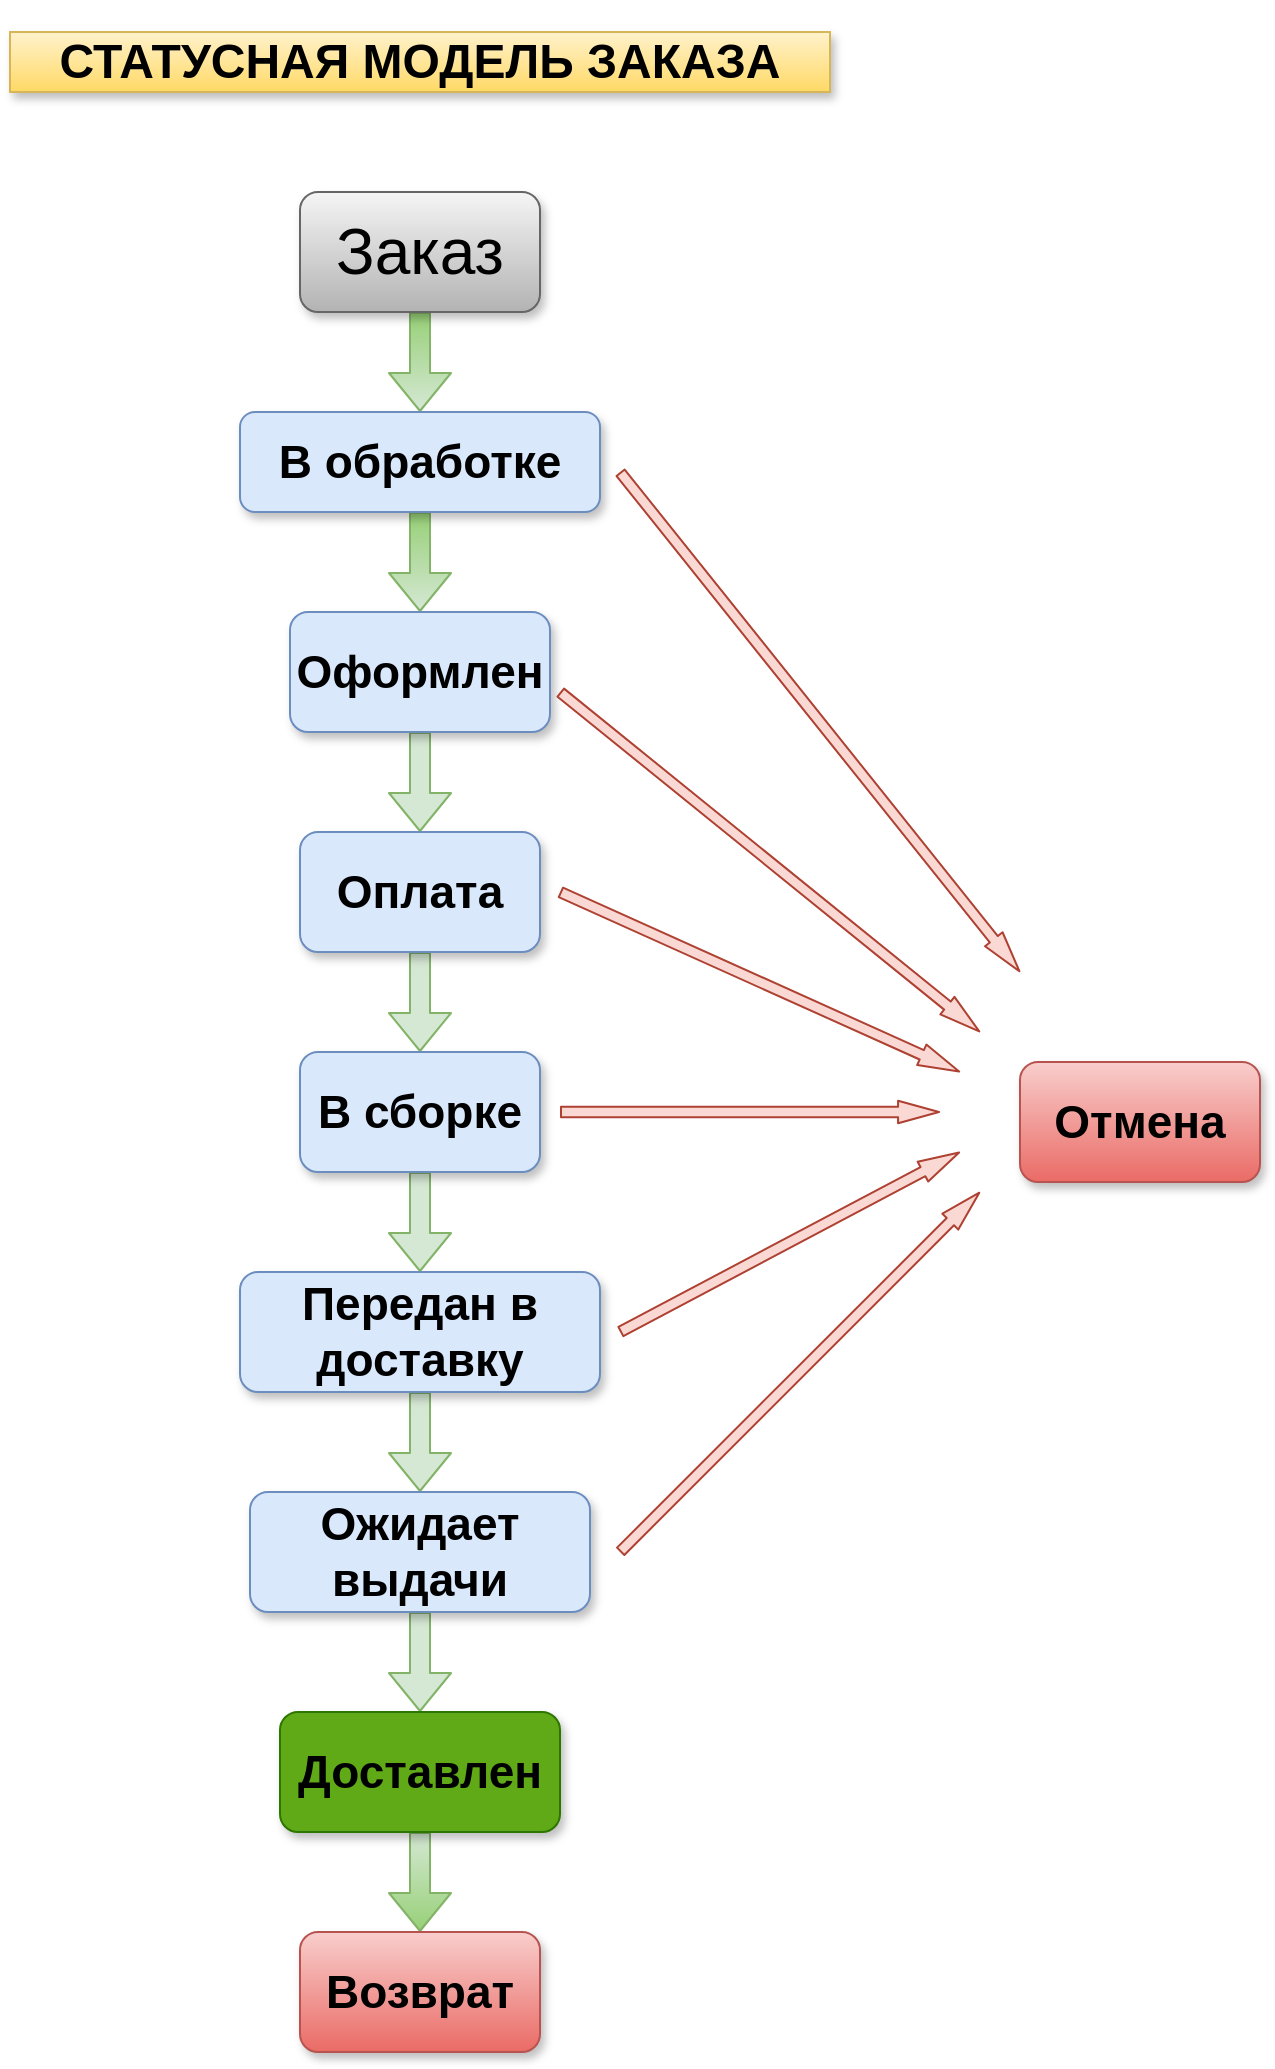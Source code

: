 <mxfile version="24.0.1" type="device">
  <diagram name="Страница — 1" id="H1kZtW8s0V4Lf_mmikYA">
    <mxGraphModel dx="2218" dy="2384" grid="1" gridSize="10" guides="1" tooltips="1" connect="1" arrows="1" fold="1" page="1" pageScale="1" pageWidth="827" pageHeight="1169" math="0" shadow="0">
      <root>
        <mxCell id="0" />
        <mxCell id="1" parent="0" />
        <mxCell id="LvrsAmiecv5zWet7mf8W-21" value="" style="edgeStyle=orthogonalEdgeStyle;rounded=1;orthogonalLoop=1;jettySize=auto;html=1;shape=flexArrow;fillColor=#d5e8d4;gradientColor=#97d077;strokeColor=#82b366;gradientDirection=north;" edge="1" parent="1" source="LvrsAmiecv5zWet7mf8W-1" target="LvrsAmiecv5zWet7mf8W-3">
          <mxGeometry relative="1" as="geometry" />
        </mxCell>
        <mxCell id="LvrsAmiecv5zWet7mf8W-1" value="&lt;font style=&quot;vertical-align: inherit;&quot;&gt;&lt;font style=&quot;vertical-align: inherit; font-size: 32px;&quot;&gt;Заказ&lt;/font&gt;&lt;/font&gt;" style="rounded=1;whiteSpace=wrap;html=1;fillColor=#f5f5f5;strokeColor=#666666;shadow=1;gradientColor=#b3b3b3;" vertex="1" parent="1">
          <mxGeometry x="330" y="90" width="120" height="60" as="geometry" />
        </mxCell>
        <mxCell id="LvrsAmiecv5zWet7mf8W-20" value="" style="edgeStyle=orthogonalEdgeStyle;rounded=1;orthogonalLoop=1;jettySize=auto;html=1;shape=flexArrow;fillColor=#d5e8d4;gradientColor=#97d077;strokeColor=#82b366;gradientDirection=north;" edge="1" parent="1" source="LvrsAmiecv5zWet7mf8W-3" target="LvrsAmiecv5zWet7mf8W-9">
          <mxGeometry relative="1" as="geometry" />
        </mxCell>
        <mxCell id="LvrsAmiecv5zWet7mf8W-3" value="&lt;h1 style=&quot;font-size: 23px;&quot;&gt;&lt;font style=&quot;vertical-align: inherit; font-size: 23px;&quot;&gt;&lt;font style=&quot;vertical-align: inherit; font-size: 23px;&quot;&gt;В обработке&lt;/font&gt;&lt;/font&gt;&lt;/h1&gt;" style="rounded=1;whiteSpace=wrap;html=1;fillColor=#dae8fc;strokeColor=#6c8ebf;fontStyle=0;fontSize=23;shadow=1;verticalAlign=middle;arcSize=15;" vertex="1" parent="1">
          <mxGeometry x="300" y="200" width="180" height="50" as="geometry" />
        </mxCell>
        <mxCell id="LvrsAmiecv5zWet7mf8W-24" value="" style="edgeStyle=orthogonalEdgeStyle;rounded=1;orthogonalLoop=1;jettySize=auto;html=1;shape=flexArrow;fillColor=#d5e8d4;strokeColor=#82b366;" edge="1" parent="1" source="LvrsAmiecv5zWet7mf8W-9" target="LvrsAmiecv5zWet7mf8W-23">
          <mxGeometry relative="1" as="geometry" />
        </mxCell>
        <mxCell id="LvrsAmiecv5zWet7mf8W-9" value="&lt;h1 style=&quot;font-size: 23px;&quot;&gt;Оформлен&lt;/h1&gt;" style="rounded=1;whiteSpace=wrap;html=1;fillColor=#dae8fc;strokeColor=#6c8ebf;shadow=1;fontSize=23;" vertex="1" parent="1">
          <mxGeometry x="325" y="300" width="130" height="60" as="geometry" />
        </mxCell>
        <mxCell id="LvrsAmiecv5zWet7mf8W-16" value="&lt;h1&gt;СТАТУСНАЯ МОДЕЛЬ ЗАКАЗА&lt;/h1&gt;" style="text;html=1;align=center;verticalAlign=middle;whiteSpace=wrap;rounded=0;fillColor=#fff2cc;strokeColor=#d6b656;gradientColor=#ffd966;shadow=1;" vertex="1" parent="1">
          <mxGeometry x="185" y="10" width="410" height="30" as="geometry" />
        </mxCell>
        <mxCell id="LvrsAmiecv5zWet7mf8W-26" value="" style="edgeStyle=orthogonalEdgeStyle;rounded=1;orthogonalLoop=1;jettySize=auto;html=1;shape=flexArrow;fillColor=#d5e8d4;strokeColor=#82b366;" edge="1" parent="1" source="LvrsAmiecv5zWet7mf8W-23" target="LvrsAmiecv5zWet7mf8W-25">
          <mxGeometry relative="1" as="geometry" />
        </mxCell>
        <mxCell id="LvrsAmiecv5zWet7mf8W-23" value="&lt;h1 style=&quot;font-size: 23px;&quot;&gt;Оплата&lt;/h1&gt;" style="rounded=1;whiteSpace=wrap;html=1;fillColor=#dae8fc;strokeColor=#6c8ebf;shadow=1;" vertex="1" parent="1">
          <mxGeometry x="330" y="410" width="120" height="60" as="geometry" />
        </mxCell>
        <mxCell id="LvrsAmiecv5zWet7mf8W-30" value="" style="edgeStyle=orthogonalEdgeStyle;rounded=1;orthogonalLoop=1;jettySize=auto;html=1;shape=flexArrow;fillColor=#d5e8d4;strokeColor=#82b366;" edge="1" parent="1" source="LvrsAmiecv5zWet7mf8W-25" target="LvrsAmiecv5zWet7mf8W-29">
          <mxGeometry relative="1" as="geometry" />
        </mxCell>
        <mxCell id="LvrsAmiecv5zWet7mf8W-25" value="&lt;h1 style=&quot;font-size: 23px;&quot;&gt;В сборке&lt;/h1&gt;" style="rounded=1;whiteSpace=wrap;html=1;fillColor=#dae8fc;strokeColor=#6c8ebf;shadow=1;" vertex="1" parent="1">
          <mxGeometry x="330" y="520" width="120" height="60" as="geometry" />
        </mxCell>
        <mxCell id="LvrsAmiecv5zWet7mf8W-32" value="" style="edgeStyle=orthogonalEdgeStyle;rounded=1;orthogonalLoop=1;jettySize=auto;html=1;shape=flexArrow;fillColor=#d5e8d4;strokeColor=#82b366;" edge="1" parent="1" source="LvrsAmiecv5zWet7mf8W-29" target="LvrsAmiecv5zWet7mf8W-31">
          <mxGeometry relative="1" as="geometry" />
        </mxCell>
        <mxCell id="LvrsAmiecv5zWet7mf8W-29" value="&lt;h1 style=&quot;font-size: 23px;&quot;&gt;Передан в доставку&lt;/h1&gt;" style="whiteSpace=wrap;html=1;fillColor=#dae8fc;strokeColor=#6c8ebf;rounded=1;shadow=1;" vertex="1" parent="1">
          <mxGeometry x="300" y="630" width="180" height="60" as="geometry" />
        </mxCell>
        <mxCell id="LvrsAmiecv5zWet7mf8W-34" value="" style="edgeStyle=orthogonalEdgeStyle;rounded=1;orthogonalLoop=1;jettySize=auto;html=1;shape=flexArrow;fillColor=#d5e8d4;strokeColor=#82b366;" edge="1" parent="1" source="LvrsAmiecv5zWet7mf8W-31" target="LvrsAmiecv5zWet7mf8W-33">
          <mxGeometry relative="1" as="geometry" />
        </mxCell>
        <mxCell id="LvrsAmiecv5zWet7mf8W-31" value="&lt;h1 style=&quot;font-size: 23px;&quot;&gt;Ожидает выдачи&lt;/h1&gt;" style="whiteSpace=wrap;html=1;fillColor=#dae8fc;strokeColor=#6c8ebf;rounded=1;shadow=1;" vertex="1" parent="1">
          <mxGeometry x="305" y="740" width="170" height="60" as="geometry" />
        </mxCell>
        <mxCell id="LvrsAmiecv5zWet7mf8W-36" value="" style="edgeStyle=orthogonalEdgeStyle;rounded=1;orthogonalLoop=1;jettySize=auto;html=1;shape=flexArrow;fillColor=#d5e8d4;gradientColor=#97d077;strokeColor=#82b366;" edge="1" parent="1" source="LvrsAmiecv5zWet7mf8W-33" target="LvrsAmiecv5zWet7mf8W-35">
          <mxGeometry relative="1" as="geometry" />
        </mxCell>
        <mxCell id="LvrsAmiecv5zWet7mf8W-33" value="&lt;h1 style=&quot;font-size: 23px;&quot;&gt;Доставлен&lt;/h1&gt;" style="whiteSpace=wrap;html=1;fillColor=#60a917;strokeColor=#2D7600;rounded=1;shadow=1;fontColor=#000000;" vertex="1" parent="1">
          <mxGeometry x="320" y="850" width="140" height="60" as="geometry" />
        </mxCell>
        <mxCell id="LvrsAmiecv5zWet7mf8W-35" value="&lt;h1 style=&quot;font-size: 23px;&quot;&gt;Возврат&lt;/h1&gt;" style="whiteSpace=wrap;html=1;fillColor=#f8cecc;strokeColor=#b85450;rounded=1;shadow=1;gradientColor=#ea6b66;" vertex="1" parent="1">
          <mxGeometry x="330" y="960" width="120" height="60" as="geometry" />
        </mxCell>
        <mxCell id="LvrsAmiecv5zWet7mf8W-37" value="&lt;h1 style=&quot;font-size: 23px;&quot;&gt;Отмена&lt;/h1&gt;" style="rounded=1;whiteSpace=wrap;html=1;fillColor=#f8cecc;strokeColor=#b85450;shadow=1;gradientColor=#ea6b66;" vertex="1" parent="1">
          <mxGeometry x="690" y="525" width="120" height="60" as="geometry" />
        </mxCell>
        <mxCell id="LvrsAmiecv5zWet7mf8W-39" value="" style="shape=flexArrow;endArrow=classic;html=1;rounded=1;width=5.185;endSize=6.489;endWidth=5.048;fillColor=#fad9d5;strokeColor=#ae4132;" edge="1" parent="1">
          <mxGeometry width="50" height="50" relative="1" as="geometry">
            <mxPoint x="490" y="770" as="sourcePoint" />
            <mxPoint x="670" y="590" as="targetPoint" />
          </mxGeometry>
        </mxCell>
        <mxCell id="LvrsAmiecv5zWet7mf8W-40" value="" style="shape=flexArrow;endArrow=classic;html=1;rounded=1;width=5.185;endSize=6.489;endWidth=5.048;fillColor=#fad9d5;strokeColor=#ae4132;" edge="1" parent="1">
          <mxGeometry width="50" height="50" relative="1" as="geometry">
            <mxPoint x="490" y="660" as="sourcePoint" />
            <mxPoint x="660" y="570" as="targetPoint" />
          </mxGeometry>
        </mxCell>
        <mxCell id="LvrsAmiecv5zWet7mf8W-41" value="" style="shape=flexArrow;endArrow=classic;html=1;rounded=1;width=5.185;endSize=6.489;endWidth=5.048;fillColor=#fad9d5;strokeColor=#ae4132;" edge="1" parent="1">
          <mxGeometry width="50" height="50" relative="1" as="geometry">
            <mxPoint x="460" y="550" as="sourcePoint" />
            <mxPoint x="650" y="550" as="targetPoint" />
          </mxGeometry>
        </mxCell>
        <mxCell id="LvrsAmiecv5zWet7mf8W-42" value="" style="shape=flexArrow;endArrow=classic;html=1;rounded=1;width=5.185;endSize=6.489;endWidth=5.048;fillColor=#fad9d5;strokeColor=#ae4132;" edge="1" parent="1">
          <mxGeometry width="50" height="50" relative="1" as="geometry">
            <mxPoint x="460" y="440" as="sourcePoint" />
            <mxPoint x="660" y="530" as="targetPoint" />
          </mxGeometry>
        </mxCell>
        <mxCell id="LvrsAmiecv5zWet7mf8W-43" value="" style="shape=flexArrow;endArrow=classic;html=1;rounded=1;width=5.185;endSize=6.489;endWidth=5.048;fillColor=#fad9d5;strokeColor=#ae4132;" edge="1" parent="1">
          <mxGeometry width="50" height="50" relative="1" as="geometry">
            <mxPoint x="460" y="340" as="sourcePoint" />
            <mxPoint x="670" y="510" as="targetPoint" />
          </mxGeometry>
        </mxCell>
        <mxCell id="LvrsAmiecv5zWet7mf8W-44" value="" style="shape=flexArrow;endArrow=classic;html=1;rounded=1;width=5.185;endSize=6.489;endWidth=5.048;fillColor=#fad9d5;strokeColor=#ae4132;" edge="1" parent="1">
          <mxGeometry width="50" height="50" relative="1" as="geometry">
            <mxPoint x="490" y="230" as="sourcePoint" />
            <mxPoint x="690" y="480" as="targetPoint" />
          </mxGeometry>
        </mxCell>
      </root>
    </mxGraphModel>
  </diagram>
</mxfile>

